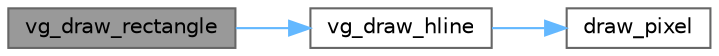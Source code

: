 digraph "vg_draw_rectangle"
{
 // LATEX_PDF_SIZE
  bgcolor="transparent";
  edge [fontname=Helvetica,fontsize=10,labelfontname=Helvetica,labelfontsize=10];
  node [fontname=Helvetica,fontsize=10,shape=box,height=0.2,width=0.4];
  rankdir="LR";
  Node1 [label="vg_draw_rectangle",height=0.2,width=0.4,color="gray40", fillcolor="grey60", style="filled", fontcolor="black",tooltip=" "];
  Node1 -> Node2 [color="steelblue1",style="solid"];
  Node2 [label="vg_draw_hline",height=0.2,width=0.4,color="grey40", fillcolor="white", style="filled",URL="$video_8c.html#a1677f4b59f9e0584d82e0b655e4b7fc9",tooltip=" "];
  Node2 -> Node3 [color="steelblue1",style="solid"];
  Node3 [label="draw_pixel",height=0.2,width=0.4,color="grey40", fillcolor="white", style="filled",URL="$video_8c.html#a59d8c6a919eef84d238f6c8d5bd66ff8",tooltip="This function prints a pixels to the display."];
}

